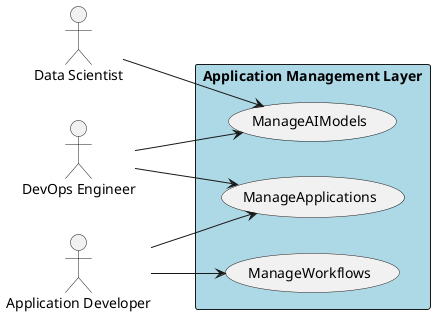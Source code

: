 @startuml

left to right direction
Actor "Data Scientist" as DataScientist
Actor "DevOps Engineer" as DevOpsEngineer
Actor "DevOps Engineer" as DevOpsEngineer
Actor "Application Developer" as ApplicationDeveloper
Actor "Application Developer" as ApplicationDeveloper


rectangle "Application Management Layer" #lightblue {
usecase "ManageAIModels" as ManageAIModels
    DataScientist --> ManageAIModels
    DevOpsEngineer --> ManageAIModels
    usecase "ManageApplications" as ManageApplications
    DevOpsEngineer --> ManageApplications
    ApplicationDeveloper --> ManageApplications
    usecase "ManageWorkflows" as ManageWorkflows
    ApplicationDeveloper --> ManageWorkflows
    }

@enduml
